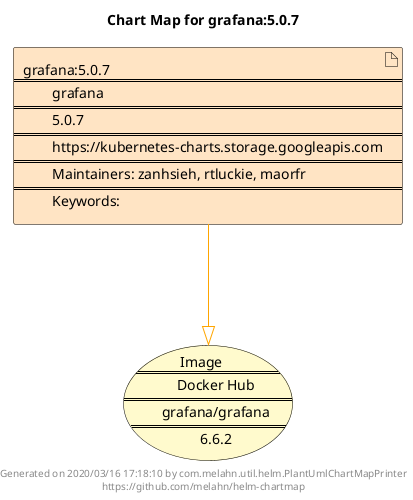 @startuml
skinparam linetype ortho
skinparam backgroundColor white
skinparam usecaseBorderColor black
skinparam usecaseArrowColor LightSlateGray
skinparam artifactBorderColor black
skinparam artifactArrowColor LightSlateGray

title Chart Map for grafana:5.0.7

'There is one referenced Helm Chart
artifact "grafana:5.0.7\n====\n\tgrafana\n====\n\t5.0.7\n====\n\thttps://kubernetes-charts.storage.googleapis.com\n====\n\tMaintainers: zanhsieh, rtluckie, maorfr\n====\n\tKeywords: " as grafana_5_0_7 #Bisque

'There is one referenced Docker Image
usecase "Image\n====\n\tDocker Hub\n====\n\tgrafana/grafana\n====\n\t6.6.2" as grafana_grafana_6_6_2 #LemonChiffon

'Chart Dependencies
grafana_5_0_7--[#orange]-|>grafana_grafana_6_6_2

center footer Generated on 2020/03/16 17:18:10 by com.melahn.util.helm.PlantUmlChartMapPrinter\nhttps://github.com/melahn/helm-chartmap
@enduml
